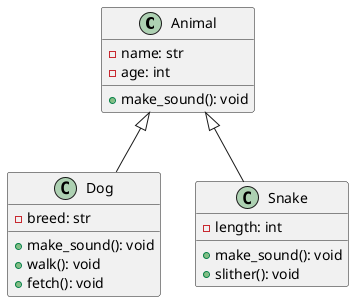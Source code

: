 @startuml

class Animal{
    -name: str
    -age: int
    +make_sound(): void
}

class Dog{
    -breed: str
    +make_sound(): void
    +walk(): void
    +fetch(): void
}

class Snake{
    -length: int
    +make_sound(): void
    +slither(): void
}

class Dog extends Animal
class Snake extends Animal
@enduml